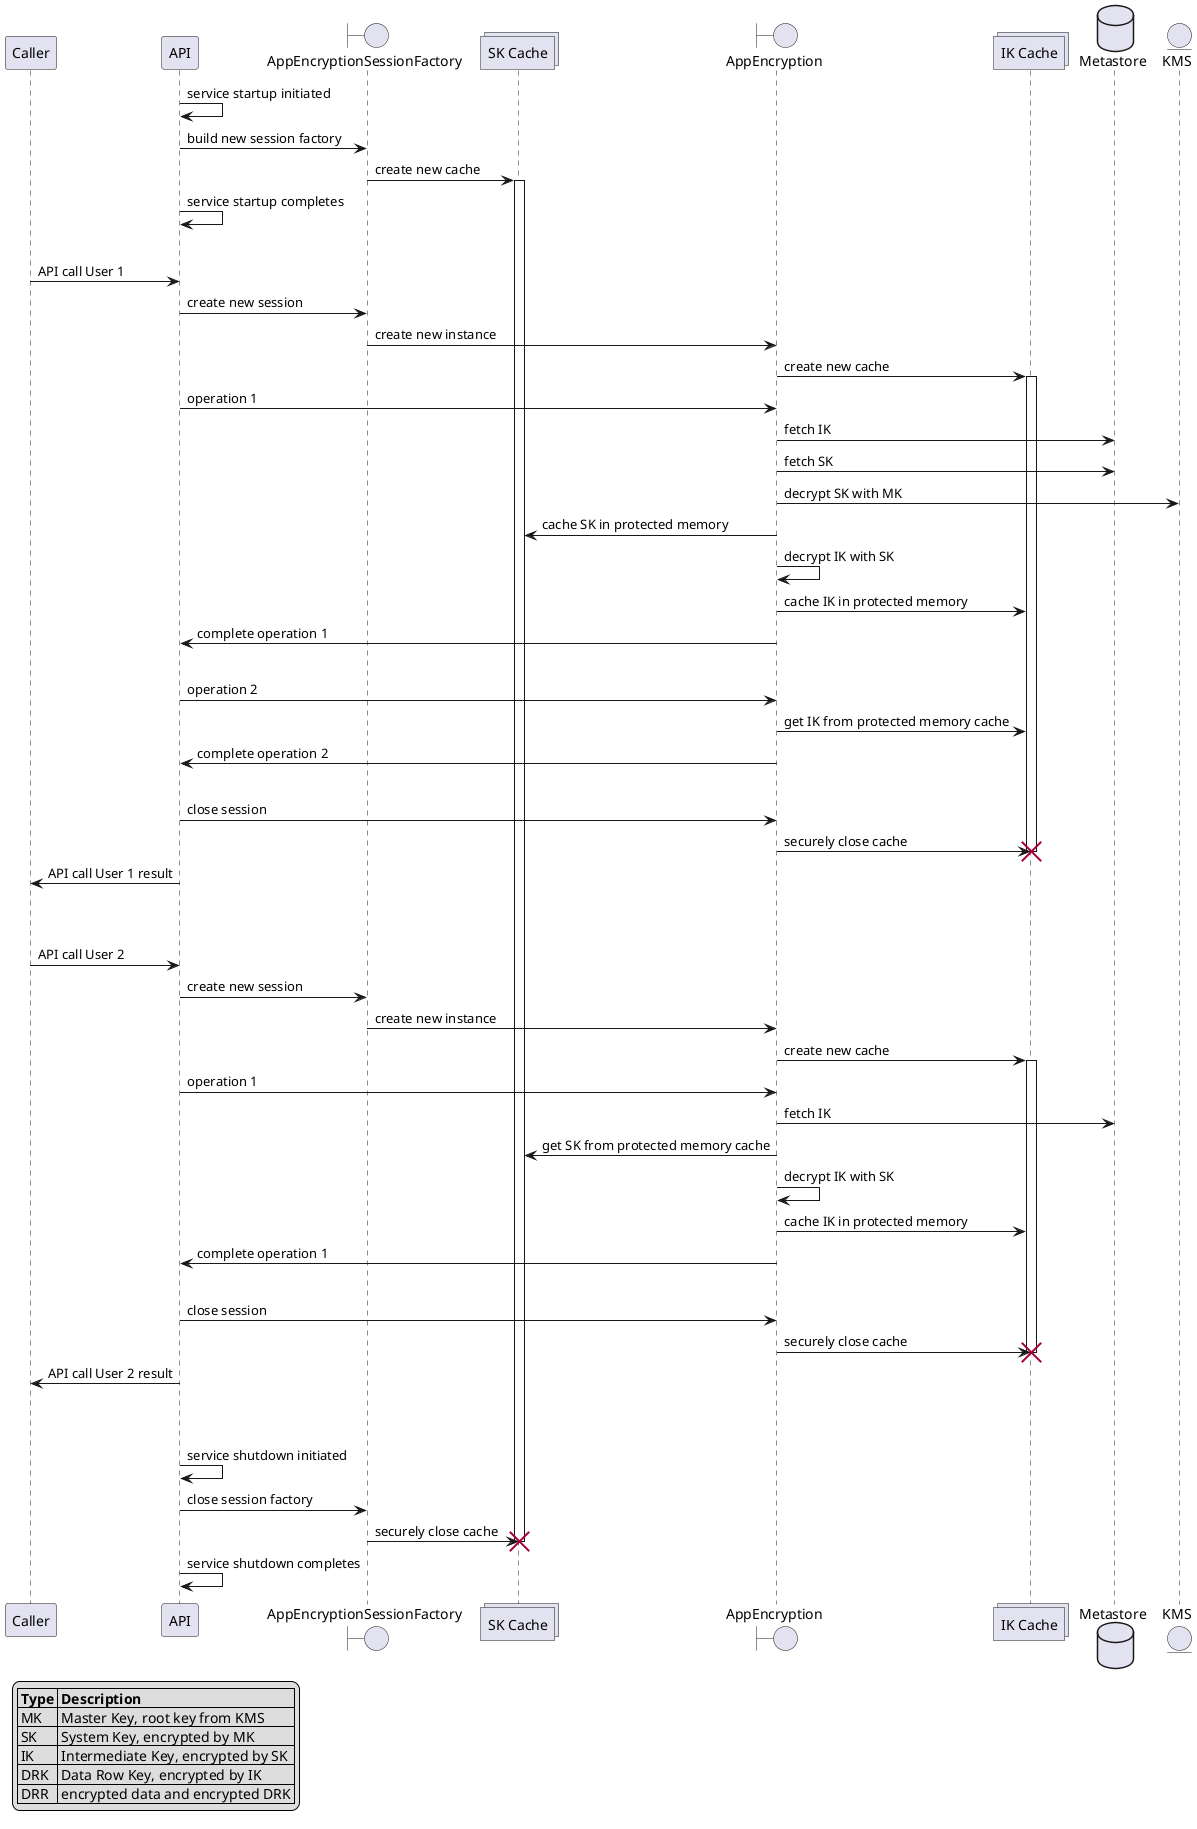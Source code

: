 @startuml

skinparam shadowing false

legend left
|= Type |= Description |
| MK | Master Key, root key from KMS |
| SK | System Key, encrypted by MK |
| IK | Intermediate Key, encrypted by SK |
| DRK | Data Row Key, encrypted by IK |
| DRR | encrypted data and encrypted DRK |
endlegend

participant Caller
participant API
boundary AppEncryptionSessionFactory
collections "SK Cache"
boundary AppEncryption
collections "IK Cache"
database Metastore
entity KMS

API -> API : service startup initiated
API -> AppEncryptionSessionFactory : build new session factory
AppEncryptionSessionFactory -> "SK Cache" : create new cache
activate "SK Cache"
API -> API : service startup completes
|||
Caller -> API : API call User 1
API -> AppEncryptionSessionFactory : create new session
AppEncryptionSessionFactory -> AppEncryption : create new instance
AppEncryption -> "IK Cache" : create new cache
activate "IK Cache"
API -> AppEncryption : operation 1
AppEncryption -> Metastore : fetch IK
AppEncryption -> Metastore : fetch SK
AppEncryption -> KMS : decrypt SK with MK
AppEncryption -> "SK Cache" : cache SK in protected memory
AppEncryption -> AppEncryption : decrypt IK with SK
AppEncryption -> "IK Cache" : cache IK in protected memory
AppEncryption -> API : complete operation 1
|||
API -> AppEncryption : operation 2
AppEncryption -> "IK Cache" : get IK from protected memory cache
AppEncryption -> API : complete operation 2
|||
API -> AppEncryption : close session
AppEncryption -> "IK Cache" : securely close cache
destroy "IK Cache"
API -> Caller : API call User 1 result
|||
|||
Caller -> API : API call User 2
API -> AppEncryptionSessionFactory : create new session
AppEncryptionSessionFactory -> AppEncryption : create new instance
AppEncryption -> "IK Cache" : create new cache
activate "IK Cache"
API -> AppEncryption : operation 1
AppEncryption -> Metastore : fetch IK
AppEncryption -> "SK Cache" : get SK from protected memory cache
AppEncryption -> AppEncryption : decrypt IK with SK
AppEncryption -> "IK Cache" : cache IK in protected memory
AppEncryption -> API : complete operation 1
|||
API -> AppEncryption : close session
AppEncryption -> "IK Cache" : securely close cache
destroy "IK Cache"
API -> Caller : API call User 2 result
|||
|||
API -> API : service shutdown initiated
API -> AppEncryptionSessionFactory : close session factory
AppEncryptionSessionFactory -> "SK Cache" : securely close cache
destroy "SK Cache"
API -> API : service shutdown completes

@enduml